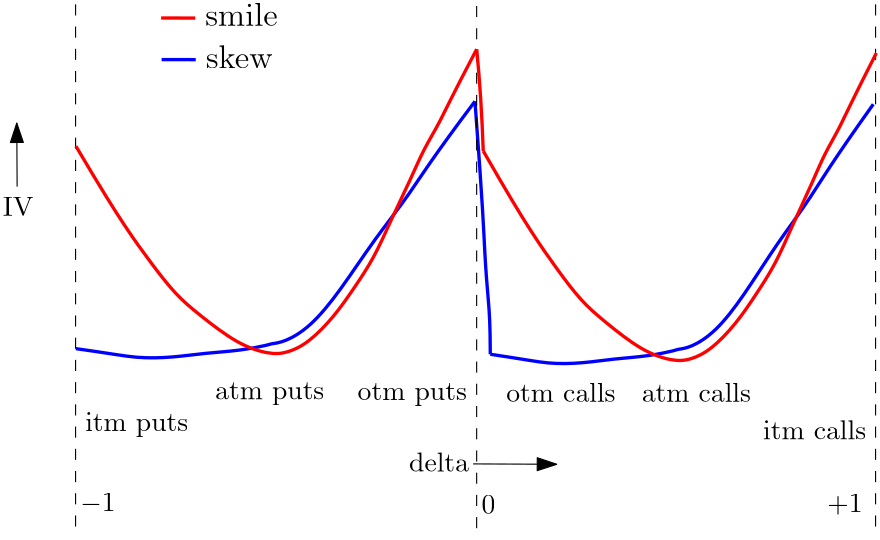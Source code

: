 <?xml version="1.0"?>
<!DOCTYPE ipe SYSTEM "ipe.dtd">
<ipe version="70218" creator="Ipe 7.2.29">
<info created="D:20250421184121" modified="D:20250421184121"/>
<ipestyle name="basic">
<symbol name="arrow/arc(spx)">
<path stroke="sym-stroke" fill="sym-stroke" pen="sym-pen">
0 0 m
-1 0.333 l
-1 -0.333 l
h
</path>
</symbol>
<symbol name="arrow/farc(spx)">
<path stroke="sym-stroke" fill="white" pen="sym-pen">
0 0 m
-1 0.333 l
-1 -0.333 l
h
</path>
</symbol>
<symbol name="arrow/ptarc(spx)">
<path stroke="sym-stroke" fill="sym-stroke" pen="sym-pen">
0 0 m
-1 0.333 l
-0.8 0 l
-1 -0.333 l
h
</path>
</symbol>
<symbol name="arrow/fptarc(spx)">
<path stroke="sym-stroke" fill="white" pen="sym-pen">
0 0 m
-1 0.333 l
-0.8 0 l
-1 -0.333 l
h
</path>
</symbol>
<symbol name="mark/circle(sx)" transformations="translations">
<path fill="sym-stroke">
0.6 0 0 0.6 0 0 e
0.4 0 0 0.4 0 0 e
</path>
</symbol>
<symbol name="mark/disk(sx)" transformations="translations">
<path fill="sym-stroke">
0.6 0 0 0.6 0 0 e
</path>
</symbol>
<symbol name="mark/fdisk(sfx)" transformations="translations">
<group>
<path fill="sym-fill">
0.5 0 0 0.5 0 0 e
</path>
<path fill="sym-stroke" fillrule="eofill">
0.6 0 0 0.6 0 0 e
0.4 0 0 0.4 0 0 e
</path>
</group>
</symbol>
<symbol name="mark/box(sx)" transformations="translations">
<path fill="sym-stroke" fillrule="eofill">
-0.6 -0.6 m
0.6 -0.6 l
0.6 0.6 l
-0.6 0.6 l
h
-0.4 -0.4 m
0.4 -0.4 l
0.4 0.4 l
-0.4 0.4 l
h
</path>
</symbol>
<symbol name="mark/square(sx)" transformations="translations">
<path fill="sym-stroke">
-0.6 -0.6 m
0.6 -0.6 l
0.6 0.6 l
-0.6 0.6 l
h
</path>
</symbol>
<symbol name="mark/fsquare(sfx)" transformations="translations">
<group>
<path fill="sym-fill">
-0.5 -0.5 m
0.5 -0.5 l
0.5 0.5 l
-0.5 0.5 l
h
</path>
<path fill="sym-stroke" fillrule="eofill">
-0.6 -0.6 m
0.6 -0.6 l
0.6 0.6 l
-0.6 0.6 l
h
-0.4 -0.4 m
0.4 -0.4 l
0.4 0.4 l
-0.4 0.4 l
h
</path>
</group>
</symbol>
<symbol name="mark/cross(sx)" transformations="translations">
<group>
<path fill="sym-stroke">
-0.43 -0.57 m
0.57 0.43 l
0.43 0.57 l
-0.57 -0.43 l
h
</path>
<path fill="sym-stroke">
-0.43 0.57 m
0.57 -0.43 l
0.43 -0.57 l
-0.57 0.43 l
h
</path>
</group>
</symbol>
<symbol name="arrow/fnormal(spx)">
<path stroke="sym-stroke" fill="white" pen="sym-pen">
0 0 m
-1 0.333 l
-1 -0.333 l
h
</path>
</symbol>
<symbol name="arrow/pointed(spx)">
<path stroke="sym-stroke" fill="sym-stroke" pen="sym-pen">
0 0 m
-1 0.333 l
-0.8 0 l
-1 -0.333 l
h
</path>
</symbol>
<symbol name="arrow/fpointed(spx)">
<path stroke="sym-stroke" fill="white" pen="sym-pen">
0 0 m
-1 0.333 l
-0.8 0 l
-1 -0.333 l
h
</path>
</symbol>
<symbol name="arrow/linear(spx)">
<path stroke="sym-stroke" pen="sym-pen">
-1 0.333 m
0 0 l
-1 -0.333 l
</path>
</symbol>
<symbol name="arrow/fdouble(spx)">
<path stroke="sym-stroke" fill="white" pen="sym-pen">
0 0 m
-1 0.333 l
-1 -0.333 l
h
-1 0 m
-2 0.333 l
-2 -0.333 l
h
</path>
</symbol>
<symbol name="arrow/double(spx)">
<path stroke="sym-stroke" fill="sym-stroke" pen="sym-pen">
0 0 m
-1 0.333 l
-1 -0.333 l
h
-1 0 m
-2 0.333 l
-2 -0.333 l
h
</path>
</symbol>
<symbol name="arrow/mid-normal(spx)">
<path stroke="sym-stroke" fill="sym-stroke" pen="sym-pen">
0.5 0 m
-0.5 0.333 l
-0.5 -0.333 l
h
</path>
</symbol>
<symbol name="arrow/mid-fnormal(spx)">
<path stroke="sym-stroke" fill="white" pen="sym-pen">
0.5 0 m
-0.5 0.333 l
-0.5 -0.333 l
h
</path>
</symbol>
<symbol name="arrow/mid-pointed(spx)">
<path stroke="sym-stroke" fill="sym-stroke" pen="sym-pen">
0.5 0 m
-0.5 0.333 l
-0.3 0 l
-0.5 -0.333 l
h
</path>
</symbol>
<symbol name="arrow/mid-fpointed(spx)">
<path stroke="sym-stroke" fill="white" pen="sym-pen">
0.5 0 m
-0.5 0.333 l
-0.3 0 l
-0.5 -0.333 l
h
</path>
</symbol>
<symbol name="arrow/mid-double(spx)">
<path stroke="sym-stroke" fill="sym-stroke" pen="sym-pen">
1 0 m
0 0.333 l
0 -0.333 l
h
0 0 m
-1 0.333 l
-1 -0.333 l
h
</path>
</symbol>
<symbol name="arrow/mid-fdouble(spx)">
<path stroke="sym-stroke" fill="white" pen="sym-pen">
1 0 m
0 0.333 l
0 -0.333 l
h
0 0 m
-1 0.333 l
-1 -0.333 l
h
</path>
</symbol>
<anglesize name="22.5 deg" value="22.5"/>
<anglesize name="30 deg" value="30"/>
<anglesize name="45 deg" value="45"/>
<anglesize name="60 deg" value="60"/>
<anglesize name="90 deg" value="90"/>
<arrowsize name="large" value="10"/>
<arrowsize name="small" value="5"/>
<arrowsize name="tiny" value="3"/>
<color name="blue" value="0 0 1"/>
<color name="brown" value="0.647 0.165 0.165"/>
<color name="darkblue" value="0 0 0.545"/>
<color name="darkcyan" value="0 0.545 0.545"/>
<color name="darkgray" value="0.663"/>
<color name="darkgreen" value="0 0.392 0"/>
<color name="darkmagenta" value="0.545 0 0.545"/>
<color name="darkorange" value="1 0.549 0"/>
<color name="darkred" value="0.545 0 0"/>
<color name="gold" value="1 0.843 0"/>
<color name="gray" value="0.745"/>
<color name="green" value="0 1 0"/>
<color name="lightblue" value="0.678 0.847 0.902"/>
<color name="lightcyan" value="0.878 1 1"/>
<color name="lightgray" value="0.827"/>
<color name="lightgreen" value="0.565 0.933 0.565"/>
<color name="lightyellow" value="1 1 0.878"/>
<color name="navy" value="0 0 0.502"/>
<color name="orange" value="1 0.647 0"/>
<color name="pink" value="1 0.753 0.796"/>
<color name="purple" value="0.627 0.125 0.941"/>
<color name="red" value="1 0 0"/>
<color name="seagreen" value="0.18 0.545 0.341"/>
<color name="turquoise" value="0.251 0.878 0.816"/>
<color name="violet" value="0.933 0.51 0.933"/>
<color name="yellow" value="1 1 0"/>
<dashstyle name="dash dot dotted" value="[4 2 1 2 1 2] 0"/>
<dashstyle name="dash dotted" value="[4 2 1 2] 0"/>
<dashstyle name="dashed" value="[4] 0"/>
<dashstyle name="dotted" value="[1 3] 0"/>
<gridsize name="10 pts (~3.5 mm)" value="10"/>
<gridsize name="14 pts (~5 mm)" value="14"/>
<gridsize name="16 pts (~6 mm)" value="16"/>
<gridsize name="20 pts (~7 mm)" value="20"/>
<gridsize name="28 pts (~10 mm)" value="28"/>
<gridsize name="32 pts (~12 mm)" value="32"/>
<gridsize name="4 pts" value="4"/>
<gridsize name="56 pts (~20 mm)" value="56"/>
<gridsize name="8 pts (~3 mm)" value="8"/>
<opacity name="10%" value="0.1"/>
<opacity name="30%" value="0.3"/>
<opacity name="50%" value="0.5"/>
<opacity name="75%" value="0.75"/>
<pen name="fat" value="1.2"/>
<pen name="heavier" value="0.8"/>
<pen name="ultrafat" value="2"/>
<symbolsize name="large" value="5"/>
<symbolsize name="small" value="2"/>
<symbolsize name="tiny" value="1.1"/>
<textsize name="Huge" value="\Huge"/>
<textsize name="LARGE" value="\LARGE"/>
<textsize name="Large" value="\Large"/>
<textsize name="footnote" value="\footnotesize"/>
<textsize name="huge" value="\huge"/>
<textsize name="large" value="\large"/>
<textsize name="script" value="\scriptsize"/>
<textsize name="small" value="\small"/>
<textsize name="tiny" value="\tiny"/>
<textstyle name="center" begin="\begin{center}" end="\end{center}"/>
<textstyle name="item" begin="\begin{itemize}\item{}" end="\end{itemize}"/>
<textstyle name="itemize" begin="\begin{itemize}" end="\end{itemize}"/>
<tiling name="falling" angle="-60" step="4" width="1"/>
<tiling name="rising" angle="30" step="4" width="1"/>
</ipestyle>
<page>
<layer name="alpha"/>
<view layers="alpha" active="alpha"/>
<text layer="alpha" matrix="1 0 0 1 3.43665 -49.1757" transformations="translations" pos="78.2274 650.787" stroke="black" type="label" width="12.73" height="6.421" depth="0.83" valign="baseline" style="math">-1</text>
<text matrix="1 0 0 1 272.397 -49.5582" transformations="translations" pos="78.2274 650.787" stroke="black" type="label" width="12.73" height="6.421" depth="0.83" valign="baseline" style="math">+1</text>
<text matrix="1 0 0 1 147.888 -50.1699" transformations="translations" pos="78.2274 650.787" stroke="black" type="label" width="4.981" height="6.42" depth="0" valign="baseline" style="math">0</text>
<text matrix="1 0 0 1 4.75281 -10.015" transformations="translations" pos="78.7124 640.414" stroke="black" type="label" width="37.139" height="6.661" depth="1.93" valign="baseline">itm puts</text>
<text matrix="1 0 0 1 102.809 1.16261" transformations="translations" pos="78.7124 640.414" stroke="black" type="label" width="39.353" height="6.135" depth="1.93" valign="baseline">otm puts</text>
<text matrix="1 0 0 1 156.338 0.494958" transformations="translations" pos="78.7124 640.414" stroke="black" type="label" width="39.353" height="6.918" depth="0" valign="baseline">otm calls</text>
<text matrix="1 0 0 1 248.777 -13.0176" transformations="translations" pos="78.7124 640.414" stroke="black" type="label" width="37.139" height="6.918" depth="0" valign="baseline">itm calls</text>
<text matrix="1 0 0 1 51.5083 1.39921" transformations="translations" pos="78.7124 640.414" stroke="black" type="label" width="39.353" height="6.135" depth="1.93" valign="baseline">atm puts</text>
<text matrix="1 0 0 1 205.092 0.50227" transformations="translations" pos="78.7124 640.414" stroke="black" type="label" width="39.353" height="6.918" depth="0" valign="baseline">atm calls</text>
<path stroke="black" dash="dashed">
80 784 m
80 592 l
80 592 l
80 592 l
</path>
<path matrix="1 0 0 1 288 0" stroke="black" dash="dashed">
80 784 m
80 592 l
80 592 l
80 592 l
</path>
<path stroke="blue" pen="fat">
223.778 749.093 m
208.318 728.534
200.138 715.162
187.947 700.07
174.958 680.374
164.499 667.754
155.142 662.277
149.861 661.782
150.519 661.595
139.31 659.294
126.516 658.472
115.321 656.878
101.957 656.423
92.6004 658.299
80.1163 660.049 c
</path>
<path matrix="0.959715 0 0 1.01076 152.406 -9.12407" stroke="blue" pen="fat">
223.778 749.093 m
208.318 728.534
200.138 715.162
187.947 700.07
174.958 680.374
164.499 667.754
155.142 662.277
149.861 661.782
150.519 661.595
139.31 659.294
126.516 658.472
115.321 656.878
101.957 656.423
92.6004 658.299
80.1163 660.049 c
</path>
<path stroke="blue" pen="fat">
223.778 749.093 m
226.651 711.012
227.244 692.814
228.66 676.94
229.264 669.175
229.295 658.03 c
</path>
<path matrix="1 0 0 1 144.388 -0.595" stroke="black" dash="dashed">
80 784 m
80 592 l
80 592 l
80 592 l
</path>
<path stroke="red" pen="fat">
224.404 767.867 m
215.284 750.518
211.079 741.237
205.439 732.199
200.86 721.516
193.382 706.059
187.564 692.753
179.967 681.417
173.101 671.541
163.666 661.899
156.017 658.392
149.888 657.919
138.473 661.468
124.261 672.443
115.984 679.411
107.232 690.784
98.4134 702.883
89.2856 717.434
80.1066 732.957 c
</path>
<path matrix="0.980734 0 0 1.01006 148.195 -9.11898" stroke="red" pen="fat">
224.404 767.867 m
215.284 750.518
211.079 741.237
205.439 732.199
200.86 721.516
193.382 706.059
187.564 692.753
179.967 681.417
173.101 671.541
163.666 661.899
156.017 658.392
149.888 657.919
138.473 661.468
124.261 672.443
115.984 679.411
107.232 690.784
98.4134 702.883
89.2856 717.434
80.1066 732.957 c
</path>
<path stroke="red" pen="fat">
224.404 767.867 m
226.079 750.877
226.758 731.213 c
</path>
<text transformations="translations" pos="53.7931 707.911" stroke="black" type="label" width="11.07" height="6.808" depth="0" valign="baseline">IV</text>
<text matrix="1 0 0 1 146.25 -92.0895" transformations="translations" pos="53.7931 707.911" stroke="black" type="label" width="21.586" height="6.918" depth="0" valign="baseline">delta</text>
<path stroke="black" arrow="normal/normal">
223.122 618.556 m
253.199 618.42 l
</path>
<path stroke="black" arrow="normal/normal">
58.9578 718.377 m
58.8286 741.271 l
</path>
<path stroke="red" pen="fat">
110.802 779.079 m
123.091 779.06 l
</path>
<path matrix="1 0 0 1 0.171073 -14.9705" stroke="blue" pen="fat">
110.802 779.079 m
123.091 779.06 l
</path>
<text matrix="1 0 0 1 -2.66888 -4.9283" transformations="translations" pos="129.365 781.187" stroke="black" type="label" width="26.078" height="8.302" depth="0" valign="baseline" size="large">smile</text>
<text matrix="1 0 0 1 -2.51092 -20.227" transformations="translations" pos="129.365 781.187" stroke="black" type="label" width="24.127" height="8.302" depth="0" valign="baseline" size="large">skew</text>
</page>
</ipe>
